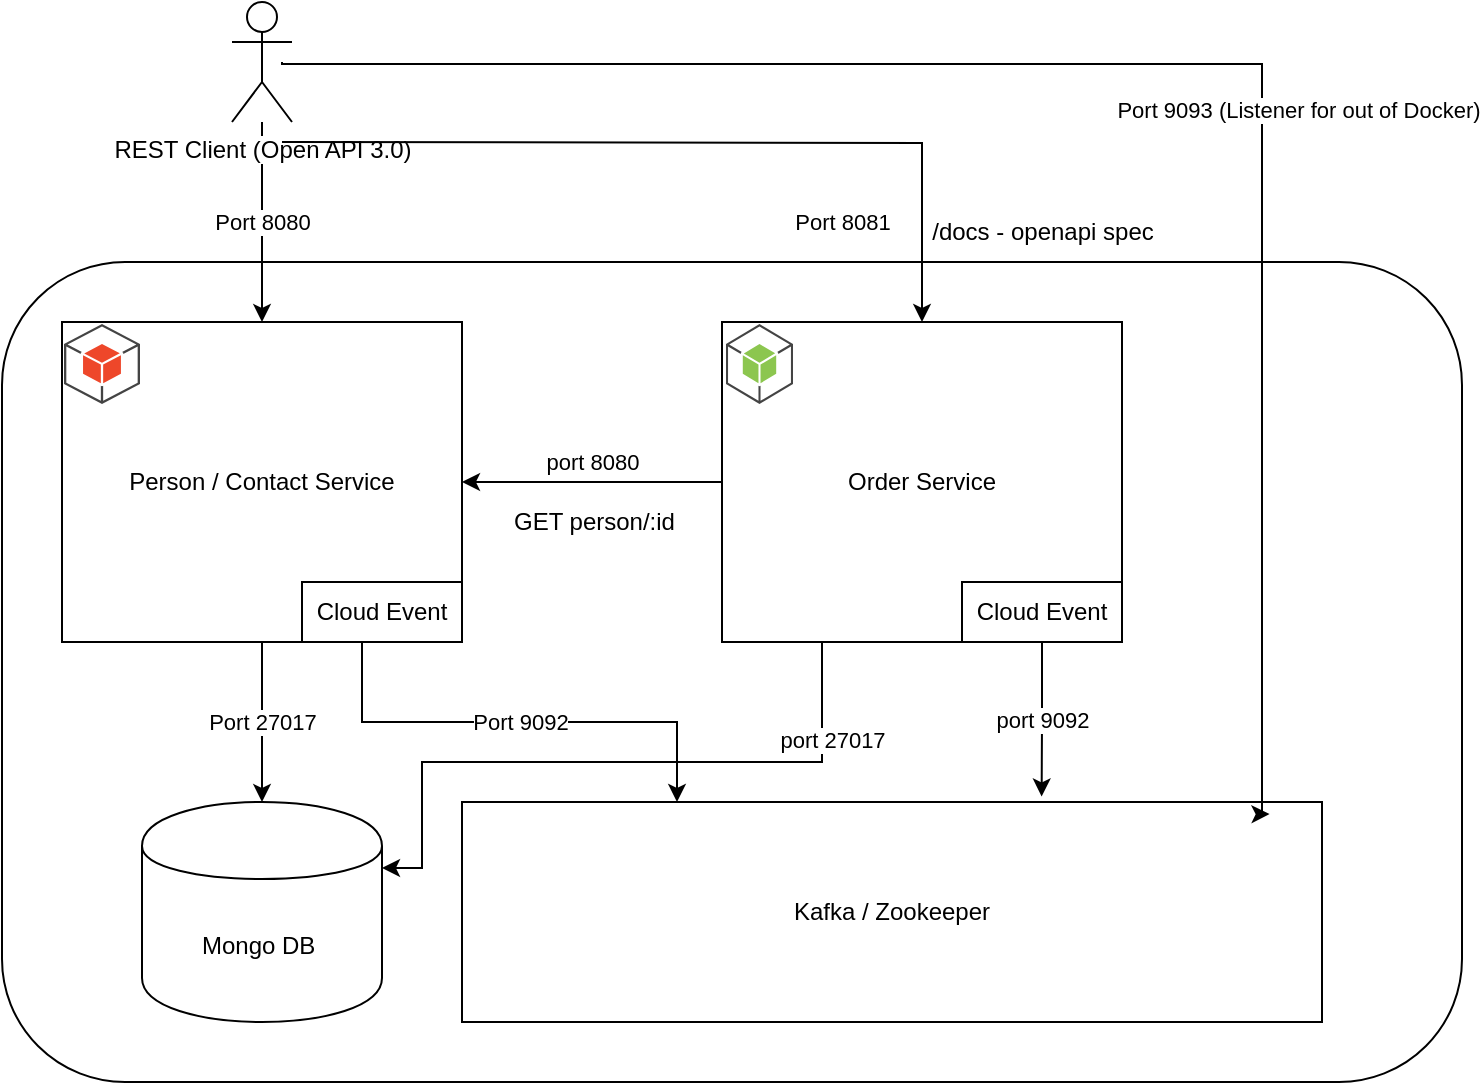 <mxfile version="24.7.8" pages="4">
  <diagram id="WJWYRF3JW887FxR_2pt_" name="Components">
    <mxGraphModel dx="1036" dy="1706" grid="1" gridSize="10" guides="1" tooltips="1" connect="1" arrows="1" fold="1" page="1" pageScale="1" pageWidth="850" pageHeight="1100" math="0" shadow="0">
      <root>
        <mxCell id="0" />
        <mxCell id="1" parent="0" />
        <mxCell id="JROARpgO5LGKM70FcoCZ-3" value="" style="rounded=1;whiteSpace=wrap;html=1;" parent="1" vertex="1">
          <mxGeometry x="10" y="80" width="730" height="410" as="geometry" />
        </mxCell>
        <mxCell id="NP-N_gkXr4D6js98mMwR-3" value="Port 27017" style="edgeStyle=orthogonalEdgeStyle;rounded=0;orthogonalLoop=1;jettySize=auto;html=1;exitX=0.5;exitY=1;exitDx=0;exitDy=0;entryX=0.5;entryY=0;entryDx=0;entryDy=0;" parent="1" source="NP-N_gkXr4D6js98mMwR-1" target="NP-N_gkXr4D6js98mMwR-2" edge="1">
          <mxGeometry relative="1" as="geometry" />
        </mxCell>
        <mxCell id="NP-N_gkXr4D6js98mMwR-6" value="Port 9092" style="edgeStyle=orthogonalEdgeStyle;rounded=0;orthogonalLoop=1;jettySize=auto;html=1;exitX=0.75;exitY=1;exitDx=0;exitDy=0;entryX=0.25;entryY=0;entryDx=0;entryDy=0;" parent="1" source="NP-N_gkXr4D6js98mMwR-1" target="NP-N_gkXr4D6js98mMwR-5" edge="1">
          <mxGeometry relative="1" as="geometry" />
        </mxCell>
        <mxCell id="NP-N_gkXr4D6js98mMwR-1" value="Person / Contact Service" style="rounded=0;whiteSpace=wrap;html=1;" parent="1" vertex="1">
          <mxGeometry x="40" y="110" width="200" height="160" as="geometry" />
        </mxCell>
        <mxCell id="NP-N_gkXr4D6js98mMwR-2" value="Mongo DB&amp;nbsp;" style="shape=cylinder;whiteSpace=wrap;html=1;boundedLbl=1;backgroundOutline=1;" parent="1" vertex="1">
          <mxGeometry x="80" y="350" width="120" height="110" as="geometry" />
        </mxCell>
        <mxCell id="NP-N_gkXr4D6js98mMwR-5" value="Kafka / Zookeeper" style="rounded=0;whiteSpace=wrap;html=1;" parent="1" vertex="1">
          <mxGeometry x="240" y="350" width="430" height="110" as="geometry" />
        </mxCell>
        <mxCell id="NP-N_gkXr4D6js98mMwR-8" value="Port 8080" style="edgeStyle=orthogonalEdgeStyle;rounded=0;orthogonalLoop=1;jettySize=auto;html=1;" parent="1" source="NP-N_gkXr4D6js98mMwR-7" target="NP-N_gkXr4D6js98mMwR-1" edge="1">
          <mxGeometry relative="1" as="geometry" />
        </mxCell>
        <mxCell id="JROARpgO5LGKM70FcoCZ-1" value="Port 9093 (Listener for out of Docker)" style="edgeStyle=orthogonalEdgeStyle;rounded=0;orthogonalLoop=1;jettySize=auto;html=1;entryX=0.939;entryY=0.055;entryDx=0;entryDy=0;entryPerimeter=0;" parent="1" target="NP-N_gkXr4D6js98mMwR-5" edge="1">
          <mxGeometry x="0.182" y="18" relative="1" as="geometry">
            <mxPoint x="150" y="-20" as="sourcePoint" />
            <Array as="points">
              <mxPoint x="150" y="-19" />
              <mxPoint x="640" y="-19" />
              <mxPoint x="640" y="356" />
            </Array>
            <mxPoint as="offset" />
          </mxGeometry>
        </mxCell>
        <mxCell id="NP-N_gkXr4D6js98mMwR-7" value="REST Client (Open API 3.0)" style="shape=umlActor;verticalLabelPosition=bottom;labelBackgroundColor=#ffffff;verticalAlign=top;html=1;outlineConnect=0;" parent="1" vertex="1">
          <mxGeometry x="125" y="-50" width="30" height="60" as="geometry" />
        </mxCell>
        <mxCell id="NP-N_gkXr4D6js98mMwR-9" value="Cloud Event" style="rounded=0;whiteSpace=wrap;html=1;" parent="1" vertex="1">
          <mxGeometry x="160" y="240" width="80" height="30" as="geometry" />
        </mxCell>
        <mxCell id="P3gw6pkLzeGMDMekv40V-8" style="edgeStyle=orthogonalEdgeStyle;rounded=0;orthogonalLoop=1;jettySize=auto;html=1;exitX=0.25;exitY=1;exitDx=0;exitDy=0;entryX=1;entryY=0.3;entryDx=0;entryDy=0;" parent="1" source="P3gw6pkLzeGMDMekv40V-1" target="NP-N_gkXr4D6js98mMwR-2" edge="1">
          <mxGeometry relative="1" as="geometry">
            <Array as="points">
              <mxPoint x="420" y="330" />
              <mxPoint x="220" y="330" />
              <mxPoint x="220" y="383" />
            </Array>
          </mxGeometry>
        </mxCell>
        <mxCell id="P3gw6pkLzeGMDMekv40V-9" value="port 27017" style="edgeLabel;html=1;align=center;verticalAlign=middle;resizable=0;points=[];labelBackgroundColor=default;" parent="P3gw6pkLzeGMDMekv40V-8" vertex="1" connectable="0">
          <mxGeometry x="-0.705" relative="1" as="geometry">
            <mxPoint x="5" as="offset" />
          </mxGeometry>
        </mxCell>
        <mxCell id="P3gw6pkLzeGMDMekv40V-10" style="edgeStyle=orthogonalEdgeStyle;rounded=0;orthogonalLoop=1;jettySize=auto;html=1;exitX=0;exitY=0.5;exitDx=0;exitDy=0;entryX=1;entryY=0.5;entryDx=0;entryDy=0;" parent="1" source="P3gw6pkLzeGMDMekv40V-1" target="NP-N_gkXr4D6js98mMwR-1" edge="1">
          <mxGeometry relative="1" as="geometry" />
        </mxCell>
        <mxCell id="P3gw6pkLzeGMDMekv40V-11" value="port 8080" style="edgeLabel;html=1;align=center;verticalAlign=middle;resizable=0;points=[];" parent="P3gw6pkLzeGMDMekv40V-10" vertex="1" connectable="0">
          <mxGeometry x="0.009" relative="1" as="geometry">
            <mxPoint y="-10" as="offset" />
          </mxGeometry>
        </mxCell>
        <mxCell id="P3gw6pkLzeGMDMekv40V-1" value="Order Service" style="rounded=0;whiteSpace=wrap;html=1;" parent="1" vertex="1">
          <mxGeometry x="370" y="110" width="200" height="160" as="geometry" />
        </mxCell>
        <mxCell id="P3gw6pkLzeGMDMekv40V-2" value="" style="outlineConnect=0;dashed=0;verticalLabelPosition=bottom;verticalAlign=top;align=center;html=1;shape=mxgraph.aws3.android;fillColor=#8CC64F;gradientColor=none;" parent="1" vertex="1">
          <mxGeometry x="372" y="111" width="33.5" height="40" as="geometry" />
        </mxCell>
        <mxCell id="P3gw6pkLzeGMDMekv40V-4" value="" style="outlineConnect=0;dashed=0;verticalLabelPosition=bottom;verticalAlign=top;align=center;html=1;shape=mxgraph.aws3.android;fillColor=#EE472A;gradientColor=none;" parent="1" vertex="1">
          <mxGeometry x="41" y="111" width="38" height="40" as="geometry" />
        </mxCell>
        <mxCell id="P3gw6pkLzeGMDMekv40V-5" value="Port 8081" style="edgeStyle=orthogonalEdgeStyle;rounded=0;orthogonalLoop=1;jettySize=auto;html=1;entryX=0.5;entryY=0;entryDx=0;entryDy=0;" parent="1" target="P3gw6pkLzeGMDMekv40V-1" edge="1">
          <mxGeometry x="0.368" y="-40" relative="1" as="geometry">
            <mxPoint x="150" y="20" as="sourcePoint" />
            <mxPoint x="150" y="120" as="targetPoint" />
            <mxPoint as="offset" />
          </mxGeometry>
        </mxCell>
        <mxCell id="P3gw6pkLzeGMDMekv40V-6" value="Cloud Event" style="rounded=0;whiteSpace=wrap;html=1;" parent="1" vertex="1">
          <mxGeometry x="490" y="240" width="80" height="30" as="geometry" />
        </mxCell>
        <mxCell id="P3gw6pkLzeGMDMekv40V-7" value="port 9092" style="edgeStyle=orthogonalEdgeStyle;rounded=0;orthogonalLoop=1;jettySize=auto;html=1;entryX=0.674;entryY=-0.025;entryDx=0;entryDy=0;entryPerimeter=0;" parent="1" source="P3gw6pkLzeGMDMekv40V-6" target="NP-N_gkXr4D6js98mMwR-5" edge="1">
          <mxGeometry relative="1" as="geometry">
            <mxPoint x="200" y="280" as="sourcePoint" />
            <mxPoint x="358" y="360" as="targetPoint" />
          </mxGeometry>
        </mxCell>
        <mxCell id="P3gw6pkLzeGMDMekv40V-13" value="GET person/:id" style="text;strokeColor=none;fillColor=none;align=left;verticalAlign=middle;spacingLeft=4;spacingRight=4;overflow=hidden;points=[[0,0.5],[1,0.5]];portConstraint=eastwest;rotatable=0;whiteSpace=wrap;html=1;" parent="1" vertex="1">
          <mxGeometry x="260" y="200" width="94" height="18" as="geometry" />
        </mxCell>
        <mxCell id="P3gw6pkLzeGMDMekv40V-14" value="/docs - openapi spec" style="text;html=1;align=center;verticalAlign=middle;resizable=0;points=[];autosize=1;strokeColor=none;fillColor=none;" parent="1" vertex="1">
          <mxGeometry x="465" y="50" width="130" height="30" as="geometry" />
        </mxCell>
      </root>
    </mxGraphModel>
  </diagram>
  <diagram id="ni5Q_OmJi7TH-G8R2E6y" name="Interactions-1">
    <mxGraphModel dx="1036" dy="606" grid="1" gridSize="10" guides="1" tooltips="1" connect="1" arrows="1" fold="1" page="1" pageScale="1" pageWidth="850" pageHeight="1100" math="0" shadow="0">
      <root>
        <mxCell id="v0MWP99bqKwrjfjMmXKz-0" />
        <mxCell id="v0MWP99bqKwrjfjMmXKz-1" parent="v0MWP99bqKwrjfjMmXKz-0" />
        <mxCell id="v0MWP99bqKwrjfjMmXKz-2" value="Order Service" style="shape=umlLifeline;perimeter=lifelinePerimeter;whiteSpace=wrap;html=1;container=1;collapsible=0;recursiveResize=0;outlineConnect=0;" parent="v0MWP99bqKwrjfjMmXKz-1" vertex="1">
          <mxGeometry x="180" y="60" width="100" height="310" as="geometry" />
        </mxCell>
        <mxCell id="0eTvIA4_t9a6uZhp-ybZ-2" value="" style="html=1;points=[];perimeter=orthogonalPerimeter;" parent="v0MWP99bqKwrjfjMmXKz-2" vertex="1">
          <mxGeometry x="45" y="100" width="10" height="150" as="geometry" />
        </mxCell>
        <mxCell id="0eTvIA4_t9a6uZhp-ybZ-3" value="POST Order" style="html=1;verticalAlign=bottom;endArrow=block;entryX=0;entryY=0;" parent="v0MWP99bqKwrjfjMmXKz-2" target="0eTvIA4_t9a6uZhp-ybZ-2" edge="1">
          <mxGeometry relative="1" as="geometry">
            <mxPoint x="-25" y="100" as="sourcePoint" />
          </mxGeometry>
        </mxCell>
        <mxCell id="0eTvIA4_t9a6uZhp-ybZ-4" value="Status" style="html=1;verticalAlign=bottom;endArrow=open;endSize=8;dashed=1;" parent="v0MWP99bqKwrjfjMmXKz-2" edge="1">
          <mxGeometry relative="1" as="geometry">
            <mxPoint x="-25" y="245" as="targetPoint" />
            <mxPoint x="49.5" y="245" as="sourcePoint" />
          </mxGeometry>
        </mxCell>
        <mxCell id="0eTvIA4_t9a6uZhp-ybZ-0" value="Contact Service" style="shape=umlLifeline;perimeter=lifelinePerimeter;whiteSpace=wrap;html=1;container=1;collapsible=0;recursiveResize=0;outlineConnect=0;" parent="v0MWP99bqKwrjfjMmXKz-1" vertex="1">
          <mxGeometry x="360" y="60" width="100" height="310" as="geometry" />
        </mxCell>
        <mxCell id="0eTvIA4_t9a6uZhp-ybZ-8" value="" style="html=1;points=[];perimeter=orthogonalPerimeter;" parent="0eTvIA4_t9a6uZhp-ybZ-0" vertex="1">
          <mxGeometry x="45" y="115" width="10" height="55" as="geometry" />
        </mxCell>
        <mxCell id="yRrg85397X06NRB6u-V_-2" value="" style="verticalLabelPosition=bottom;html=1;verticalAlign=top;strokeWidth=2;shape=mxgraph.lean_mapping.physical_pull;pointerEvents=1;" parent="0eTvIA4_t9a6uZhp-ybZ-0" vertex="1">
          <mxGeometry x="10" y="132.5" width="20" height="20" as="geometry" />
        </mxCell>
        <mxCell id="kul-2sdf62SysFe9gi9t-1" value="save order with persons" style="html=1;align=left;spacingLeft=2;endArrow=block;rounded=0;edgeStyle=orthogonalEdgeStyle;curved=0;rounded=0;" parent="0eTvIA4_t9a6uZhp-ybZ-0" edge="1">
          <mxGeometry relative="1" as="geometry">
            <mxPoint x="-125" y="180" as="sourcePoint" />
            <Array as="points">
              <mxPoint x="-103" y="214" />
            </Array>
            <mxPoint x="-125" y="214" as="targetPoint" />
          </mxGeometry>
        </mxCell>
        <mxCell id="0eTvIA4_t9a6uZhp-ybZ-9" value="/person/id" style="html=1;verticalAlign=bottom;endArrow=block;entryX=0;entryY=0;" parent="v0MWP99bqKwrjfjMmXKz-1" source="v0MWP99bqKwrjfjMmXKz-2" target="0eTvIA4_t9a6uZhp-ybZ-8" edge="1">
          <mxGeometry relative="1" as="geometry">
            <mxPoint x="335" y="175" as="sourcePoint" />
          </mxGeometry>
        </mxCell>
        <mxCell id="r1l646EkYVL8DbpIuHvO-0" value="Kafka" style="shape=umlLifeline;perimeter=lifelinePerimeter;whiteSpace=wrap;html=1;container=1;collapsible=0;recursiveResize=0;outlineConnect=0;" parent="v0MWP99bqKwrjfjMmXKz-1" vertex="1">
          <mxGeometry x="510" y="60" width="100" height="300" as="geometry" />
        </mxCell>
        <mxCell id="r1l646EkYVL8DbpIuHvO-2" value="dispatch order created event" style="html=1;verticalAlign=bottom;endArrow=block;" parent="v0MWP99bqKwrjfjMmXKz-1" target="r1l646EkYVL8DbpIuHvO-0" edge="1">
          <mxGeometry relative="1" as="geometry">
            <mxPoint x="235.5" y="303" as="sourcePoint" />
            <mxPoint x="565.5" y="303" as="targetPoint" />
          </mxGeometry>
        </mxCell>
        <mxCell id="0eTvIA4_t9a6uZhp-ybZ-10" value="person" style="html=1;verticalAlign=bottom;endArrow=open;endSize=8;exitX=0;exitY=0.95;dashed=1;" parent="v0MWP99bqKwrjfjMmXKz-1" source="0eTvIA4_t9a6uZhp-ybZ-8" target="0eTvIA4_t9a6uZhp-ybZ-2" edge="1">
          <mxGeometry relative="1" as="geometry">
            <mxPoint x="335" y="251" as="targetPoint" />
          </mxGeometry>
        </mxCell>
      </root>
    </mxGraphModel>
  </diagram>
  <diagram name="Interactions-2" id="Ni7D81_kBAN0IBUMCYxW">
    <mxGraphModel dx="1036" dy="606" grid="1" gridSize="10" guides="1" tooltips="1" connect="1" arrows="1" fold="1" page="1" pageScale="1" pageWidth="850" pageHeight="1100" math="0" shadow="0">
      <root>
        <mxCell id="aC9V_nt8UgBJcs76mvsp-0" />
        <mxCell id="aC9V_nt8UgBJcs76mvsp-1" parent="aC9V_nt8UgBJcs76mvsp-0" />
        <mxCell id="aC9V_nt8UgBJcs76mvsp-2" value="Order Service" style="shape=umlLifeline;perimeter=lifelinePerimeter;whiteSpace=wrap;html=1;container=1;collapsible=0;recursiveResize=0;outlineConnect=0;" parent="aC9V_nt8UgBJcs76mvsp-1" vertex="1">
          <mxGeometry x="205" y="80" width="100" height="310" as="geometry" />
        </mxCell>
        <mxCell id="aC9V_nt8UgBJcs76mvsp-3" value="" style="html=1;points=[];perimeter=orthogonalPerimeter;" parent="aC9V_nt8UgBJcs76mvsp-2" vertex="1">
          <mxGeometry x="45" y="90" width="10" height="180" as="geometry" />
        </mxCell>
        <mxCell id="YL7-XrxkDpV3NV4vxH_O-3" value="update person&lt;br&gt;in orders" style="edgeStyle=orthogonalEdgeStyle;html=1;align=left;spacingLeft=2;endArrow=block;rounded=0;" parent="aC9V_nt8UgBJcs76mvsp-2" edge="1">
          <mxGeometry x="-0.043" y="9" relative="1" as="geometry">
            <mxPoint x="55" y="217" as="sourcePoint" />
            <Array as="points">
              <mxPoint x="86" y="217" />
              <mxPoint x="86" y="247" />
            </Array>
            <mxPoint x="55" y="247" as="targetPoint" />
            <mxPoint as="offset" />
          </mxGeometry>
        </mxCell>
        <mxCell id="aC9V_nt8UgBJcs76mvsp-8" value="person data" style="html=1;verticalAlign=bottom;endArrow=open;dashed=1;endSize=8;exitX=0;exitY=0.95;" parent="aC9V_nt8UgBJcs76mvsp-1" source="aC9V_nt8UgBJcs76mvsp-7" target="aC9V_nt8UgBJcs76mvsp-3" edge="1">
          <mxGeometry relative="1" as="geometry">
            <mxPoint x="360" y="311" as="targetPoint" />
          </mxGeometry>
        </mxCell>
        <mxCell id="aC9V_nt8UgBJcs76mvsp-9" value="/person/id" style="html=1;verticalAlign=bottom;endArrow=block;entryX=0;entryY=0;exitX=1.067;exitY=0.36;exitDx=0;exitDy=0;exitPerimeter=0;" parent="aC9V_nt8UgBJcs76mvsp-1" source="aC9V_nt8UgBJcs76mvsp-3" target="aC9V_nt8UgBJcs76mvsp-7" edge="1">
          <mxGeometry relative="1" as="geometry">
            <mxPoint x="270" y="235" as="sourcePoint" />
          </mxGeometry>
        </mxCell>
        <mxCell id="aC9V_nt8UgBJcs76mvsp-10" value="Kafka" style="shape=umlLifeline;perimeter=lifelinePerimeter;whiteSpace=wrap;html=1;container=1;collapsible=0;recursiveResize=0;outlineConnect=0;" parent="aC9V_nt8UgBJcs76mvsp-1" vertex="1">
          <mxGeometry x="40" y="80" width="100" height="300" as="geometry" />
        </mxCell>
        <mxCell id="aC9V_nt8UgBJcs76mvsp-14" value="" style="html=1;points=[];perimeter=orthogonalPerimeter;" parent="aC9V_nt8UgBJcs76mvsp-10" vertex="1">
          <mxGeometry x="45" y="75" width="10" height="25" as="geometry" />
        </mxCell>
        <mxCell id="aC9V_nt8UgBJcs76mvsp-15" value="dispatch person event" style="html=1;verticalAlign=bottom;endArrow=block;entryX=0;entryY=0.023;entryDx=0;entryDy=0;entryPerimeter=0;" parent="aC9V_nt8UgBJcs76mvsp-1" source="aC9V_nt8UgBJcs76mvsp-14" target="aC9V_nt8UgBJcs76mvsp-3" edge="1">
          <mxGeometry width="80" relative="1" as="geometry">
            <mxPoint x="-130" y="210" as="sourcePoint" />
            <mxPoint x="-50" y="210" as="targetPoint" />
          </mxGeometry>
        </mxCell>
        <mxCell id="aC9V_nt8UgBJcs76mvsp-17" value="check relevance" style="edgeStyle=orthogonalEdgeStyle;html=1;align=left;spacingLeft=2;endArrow=block;rounded=0;entryX=0.879;entryY=0.27;entryDx=0;entryDy=0;entryPerimeter=0;" parent="aC9V_nt8UgBJcs76mvsp-1" target="aC9V_nt8UgBJcs76mvsp-3" edge="1">
          <mxGeometry x="-0.616" y="15" relative="1" as="geometry">
            <mxPoint x="259" y="175" as="sourcePoint" />
            <Array as="points">
              <mxPoint x="290" y="175" />
              <mxPoint x="290" y="205" />
            </Array>
            <mxPoint x="264" y="190" as="targetPoint" />
            <mxPoint as="offset" />
          </mxGeometry>
        </mxCell>
        <mxCell id="aC9V_nt8UgBJcs76mvsp-6" value="Contact Service" style="shape=umlLifeline;perimeter=lifelinePerimeter;whiteSpace=wrap;html=1;container=1;collapsible=0;recursiveResize=0;outlineConnect=0;" parent="aC9V_nt8UgBJcs76mvsp-1" vertex="1">
          <mxGeometry x="380" y="80" width="100" height="310" as="geometry" />
        </mxCell>
        <mxCell id="aC9V_nt8UgBJcs76mvsp-7" value="" style="html=1;points=[];perimeter=orthogonalPerimeter;" parent="aC9V_nt8UgBJcs76mvsp-6" vertex="1">
          <mxGeometry x="45" y="155" width="10" height="25" as="geometry" />
        </mxCell>
        <mxCell id="YL7-XrxkDpV3NV4vxH_O-2" value="soldTo, shipTo, billTo" style="shape=umlFrame;whiteSpace=wrap;html=1;pointerEvents=0;width=60;height=50;align=left;" parent="aC9V_nt8UgBJcs76mvsp-1" vertex="1">
          <mxGeometry x="180" y="280" width="200" height="80" as="geometry" />
        </mxCell>
      </root>
    </mxGraphModel>
  </diagram>
  <diagram id="3hEOmVmZXxJ7YOg0ERBi" name="Architecture">
    <mxGraphModel dx="1219" dy="713" grid="1" gridSize="10" guides="1" tooltips="1" connect="1" arrows="1" fold="1" page="1" pageScale="1" pageWidth="850" pageHeight="1100" math="0" shadow="0">
      <root>
        <mxCell id="0" />
        <mxCell id="1" parent="0" />
        <mxCell id="NkkBuTqsFRbNgEgCSV1B-3" value="" style="rounded=0;whiteSpace=wrap;html=1;" vertex="1" parent="1">
          <mxGeometry x="240" y="160" width="360" height="230" as="geometry" />
        </mxCell>
        <mxCell id="NkkBuTqsFRbNgEgCSV1B-4" value="Order Service" style="text;html=1;align=center;verticalAlign=middle;resizable=0;points=[];autosize=1;strokeColor=none;fillColor=none;fontSize=19;" vertex="1" parent="1">
          <mxGeometry x="315" y="123" width="140" height="40" as="geometry" />
        </mxCell>
        <mxCell id="TtUoy8fC9YQUMye-a3Wl-32" style="edgeStyle=orthogonalEdgeStyle;rounded=0;orthogonalLoop=1;jettySize=auto;html=1;exitX=0.5;exitY=0;exitDx=0;exitDy=0;entryX=0.5;entryY=1;entryDx=0;entryDy=0;startArrow=classic;startFill=1;" edge="1" parent="1" source="TtUoy8fC9YQUMye-a3Wl-1" target="TtUoy8fC9YQUMye-a3Wl-18">
          <mxGeometry relative="1" as="geometry" />
        </mxCell>
        <mxCell id="TtUoy8fC9YQUMye-a3Wl-1" value="Mongo DB&lt;br&gt;order-service/orders&amp;nbsp;" style="shape=cylinder;whiteSpace=wrap;html=1;boundedLbl=1;backgroundOutline=1;" vertex="1" parent="1">
          <mxGeometry x="350" y="440" width="120" height="70" as="geometry" />
        </mxCell>
        <mxCell id="TtUoy8fC9YQUMye-a3Wl-6" style="edgeStyle=orthogonalEdgeStyle;rounded=0;orthogonalLoop=1;jettySize=auto;html=1;exitX=1;exitY=1;exitDx=0;exitDy=0;exitPerimeter=0;entryX=0;entryY=0.5;entryDx=0;entryDy=0;" edge="1" parent="1" source="TtUoy8fC9YQUMye-a3Wl-2" target="TtUoy8fC9YQUMye-a3Wl-5">
          <mxGeometry relative="1" as="geometry">
            <Array as="points">
              <mxPoint x="100" y="215" />
              <mxPoint x="100" y="215" />
            </Array>
          </mxGeometry>
        </mxCell>
        <mxCell id="TtUoy8fC9YQUMye-a3Wl-2" value="Client" style="shape=umlActor;verticalLabelPosition=bottom;verticalAlign=top;html=1;outlineConnect=0;" vertex="1" parent="1">
          <mxGeometry x="60" y="155" width="30" height="60" as="geometry" />
        </mxCell>
        <mxCell id="TtUoy8fC9YQUMye-a3Wl-5" value="HTTP handler&lt;br&gt;&lt;div style=&quot;text-align: left;&quot;&gt;&lt;span style=&quot;background-color: initial;&quot;&gt;&amp;nbsp; /api&lt;br&gt;&amp;nbsp; &amp;nbsp; /http&lt;/span&gt;&lt;/div&gt;" style="rounded=0;whiteSpace=wrap;html=1;" vertex="1" parent="1">
          <mxGeometry x="240" y="160" width="90" height="110" as="geometry" />
        </mxCell>
        <mxCell id="TtUoy8fC9YQUMye-a3Wl-7" value="Kafka consumer&lt;br&gt;&lt;div style=&quot;text-align: left;&quot;&gt;&lt;span style=&quot;background-color: initial;&quot;&gt;&amp;nbsp; /api&lt;br&gt;&amp;nbsp; &amp;nbsp; /queue&lt;/span&gt;&lt;/div&gt;" style="rounded=0;whiteSpace=wrap;html=1;" vertex="1" parent="1">
          <mxGeometry x="240" y="270" width="90" height="120" as="geometry" />
        </mxCell>
        <mxCell id="TtUoy8fC9YQUMye-a3Wl-10" value="" style="endArrow=classic;html=1;rounded=0;entryX=0;entryY=0.5;entryDx=0;entryDy=0;" edge="1" parent="1" target="TtUoy8fC9YQUMye-a3Wl-7">
          <mxGeometry width="50" height="50" relative="1" as="geometry">
            <mxPoint x="160" y="530" as="sourcePoint" />
            <mxPoint x="450" y="290" as="targetPoint" />
            <Array as="points">
              <mxPoint x="160" y="330" />
            </Array>
          </mxGeometry>
        </mxCell>
        <mxCell id="TtUoy8fC9YQUMye-a3Wl-11" value="order crud requests" style="text;html=1;align=center;verticalAlign=middle;resizable=0;points=[];autosize=1;strokeColor=none;fillColor=none;" vertex="1" parent="1">
          <mxGeometry x="92" y="186" width="130" height="30" as="geometry" />
        </mxCell>
        <mxCell id="TtUoy8fC9YQUMye-a3Wl-14" value="person.changed" style="text;html=1;align=center;verticalAlign=middle;resizable=0;points=[];autosize=1;strokeColor=none;fillColor=none;" vertex="1" parent="1">
          <mxGeometry x="55" y="348" width="110" height="30" as="geometry" />
        </mxCell>
        <mxCell id="_fzI_xnXSycjw6NF5Hm9-3" value="Kafka" style="text;html=1;align=center;verticalAlign=middle;resizable=0;points=[];autosize=1;strokeColor=none;fillColor=none;" vertex="1" parent="1">
          <mxGeometry x="90" y="520" width="50" height="30" as="geometry" />
        </mxCell>
        <mxCell id="TtUoy8fC9YQUMye-a3Wl-17" value="" style="group" vertex="1" connectable="0" parent="1">
          <mxGeometry x="140" y="530" width="560" height="10" as="geometry" />
        </mxCell>
        <mxCell id="_fzI_xnXSycjw6NF5Hm9-1" value="" style="endArrow=none;html=1;rounded=0;" edge="1" parent="TtUoy8fC9YQUMye-a3Wl-17">
          <mxGeometry width="50" height="50" relative="1" as="geometry">
            <mxPoint as="sourcePoint" />
            <mxPoint x="560" as="targetPoint" />
          </mxGeometry>
        </mxCell>
        <mxCell id="_fzI_xnXSycjw6NF5Hm9-2" value="" style="endArrow=none;html=1;rounded=0;" edge="1" parent="TtUoy8fC9YQUMye-a3Wl-17">
          <mxGeometry width="50" height="50" relative="1" as="geometry">
            <mxPoint y="10" as="sourcePoint" />
            <mxPoint x="560" y="10" as="targetPoint" />
          </mxGeometry>
        </mxCell>
        <mxCell id="TtUoy8fC9YQUMye-a3Wl-18" value="DAL&lt;br&gt;/models" style="rounded=0;whiteSpace=wrap;html=1;" vertex="1" parent="1">
          <mxGeometry x="330" y="330" width="160" height="60" as="geometry" />
        </mxCell>
        <mxCell id="TtUoy8fC9YQUMye-a3Wl-38" style="edgeStyle=orthogonalEdgeStyle;rounded=0;orthogonalLoop=1;jettySize=auto;html=1;exitX=1;exitY=0.5;exitDx=0;exitDy=0;" edge="1" parent="1" source="TtUoy8fC9YQUMye-a3Wl-19">
          <mxGeometry relative="1" as="geometry">
            <mxPoint x="640" y="530" as="targetPoint" />
          </mxGeometry>
        </mxCell>
        <mxCell id="TtUoy8fC9YQUMye-a3Wl-19" value="&lt;div style=&quot;&quot;&gt;&lt;div style=&quot;text-align: left;&quot;&gt;&lt;span style=&quot;background-color: initial;&quot;&gt;Kafka producer&lt;br&gt;&lt;div style=&quot;text-align: left;&quot;&gt;&lt;span style=&quot;background-color: initial; text-align: center;&quot;&gt;&amp;nbsp; /services&lt;br&gt;&lt;/span&gt;&lt;span style=&quot;background-color: initial; text-align: center;&quot;&gt;&amp;nbsp; &amp;nbsp; &amp;nbsp;/kafkaSvc&lt;/span&gt;&lt;/div&gt;&lt;/span&gt;&lt;/div&gt;&lt;/div&gt;" style="rounded=0;whiteSpace=wrap;html=1;" vertex="1" parent="1">
          <mxGeometry x="490" y="270" width="110" height="120" as="geometry" />
        </mxCell>
        <mxCell id="TtUoy8fC9YQUMye-a3Wl-36" style="edgeStyle=orthogonalEdgeStyle;rounded=0;orthogonalLoop=1;jettySize=auto;html=1;exitX=1;exitY=0.25;exitDx=0;exitDy=0;entryX=0;entryY=0.5;entryDx=0;entryDy=0;" edge="1" parent="1" source="TtUoy8fC9YQUMye-a3Wl-21" target="TtUoy8fC9YQUMye-a3Wl-35">
          <mxGeometry relative="1" as="geometry" />
        </mxCell>
        <mxCell id="TtUoy8fC9YQUMye-a3Wl-37" value="person crud &lt;br&gt;requests" style="edgeLabel;html=1;align=center;verticalAlign=middle;resizable=0;points=[];" vertex="1" connectable="0" parent="TtUoy8fC9YQUMye-a3Wl-36">
          <mxGeometry x="-0.208" y="1" relative="1" as="geometry">
            <mxPoint x="13" y="-16" as="offset" />
          </mxGeometry>
        </mxCell>
        <mxCell id="TtUoy8fC9YQUMye-a3Wl-21" value="&amp;nbsp; &amp;nbsp; &amp;nbsp;HTTP client&lt;div&gt;&amp;nbsp; &amp;nbsp; &amp;nbsp;/services&lt;br&gt;&amp;nbsp; &amp;nbsp; &amp;nbsp; &amp;nbsp;/contactSvc&lt;/div&gt;" style="rounded=0;whiteSpace=wrap;html=1;align=left;" vertex="1" parent="1">
          <mxGeometry x="490" y="160" width="110" height="110" as="geometry" />
        </mxCell>
        <mxCell id="TtUoy8fC9YQUMye-a3Wl-22" value="Business Logic&lt;div&gt;&lt;br&gt;/domain&lt;/div&gt;" style="rounded=0;whiteSpace=wrap;html=1;" vertex="1" parent="1">
          <mxGeometry x="330" y="160" width="160" height="170" as="geometry" />
        </mxCell>
        <mxCell id="TtUoy8fC9YQUMye-a3Wl-26" value="" style="shape=singleArrow;direction=south;whiteSpace=wrap;html=1;rotation=-90;arrowWidth=0.323;arrowSize=0.539;" vertex="1" parent="1">
          <mxGeometry x="486" y="220" width="15" height="14.25" as="geometry" />
        </mxCell>
        <mxCell id="TtUoy8fC9YQUMye-a3Wl-27" value="" style="shape=singleArrow;direction=south;whiteSpace=wrap;html=1;rotation=-90;arrowWidth=0.323;arrowSize=0.539;" vertex="1" parent="1">
          <mxGeometry x="326" y="216" width="15" height="14.25" as="geometry" />
        </mxCell>
        <mxCell id="TtUoy8fC9YQUMye-a3Wl-28" value="" style="shape=singleArrow;direction=south;whiteSpace=wrap;html=1;rotation=-90;arrowWidth=0.323;arrowSize=0.539;" vertex="1" parent="1">
          <mxGeometry x="326" y="295.63" width="15" height="14.25" as="geometry" />
        </mxCell>
        <mxCell id="TtUoy8fC9YQUMye-a3Wl-29" value="" style="shape=singleArrow;direction=south;whiteSpace=wrap;html=1;rotation=-90;arrowWidth=0.323;arrowSize=0.539;" vertex="1" parent="1">
          <mxGeometry x="486" y="295.63" width="15" height="14.25" as="geometry" />
        </mxCell>
        <mxCell id="TtUoy8fC9YQUMye-a3Wl-30" value="" style="shape=singleArrow;direction=west;whiteSpace=wrap;html=1;rotation=-90;arrowWidth=0.323;arrowSize=0.539;" vertex="1" parent="1">
          <mxGeometry x="402.875" y="325.495" width="14.25" height="15" as="geometry" />
        </mxCell>
        <mxCell id="TtUoy8fC9YQUMye-a3Wl-35" value="contact-service" style="rounded=0;whiteSpace=wrap;html=1;" vertex="1" parent="1">
          <mxGeometry x="707" y="176" width="120" height="44.37" as="geometry" />
        </mxCell>
        <mxCell id="TtUoy8fC9YQUMye-a3Wl-39" value="order.*" style="text;html=1;align=center;verticalAlign=middle;resizable=0;points=[];autosize=1;strokeColor=none;fillColor=none;" vertex="1" parent="1">
          <mxGeometry x="630" y="378" width="60" height="30" as="geometry" />
        </mxCell>
      </root>
    </mxGraphModel>
  </diagram>
</mxfile>
